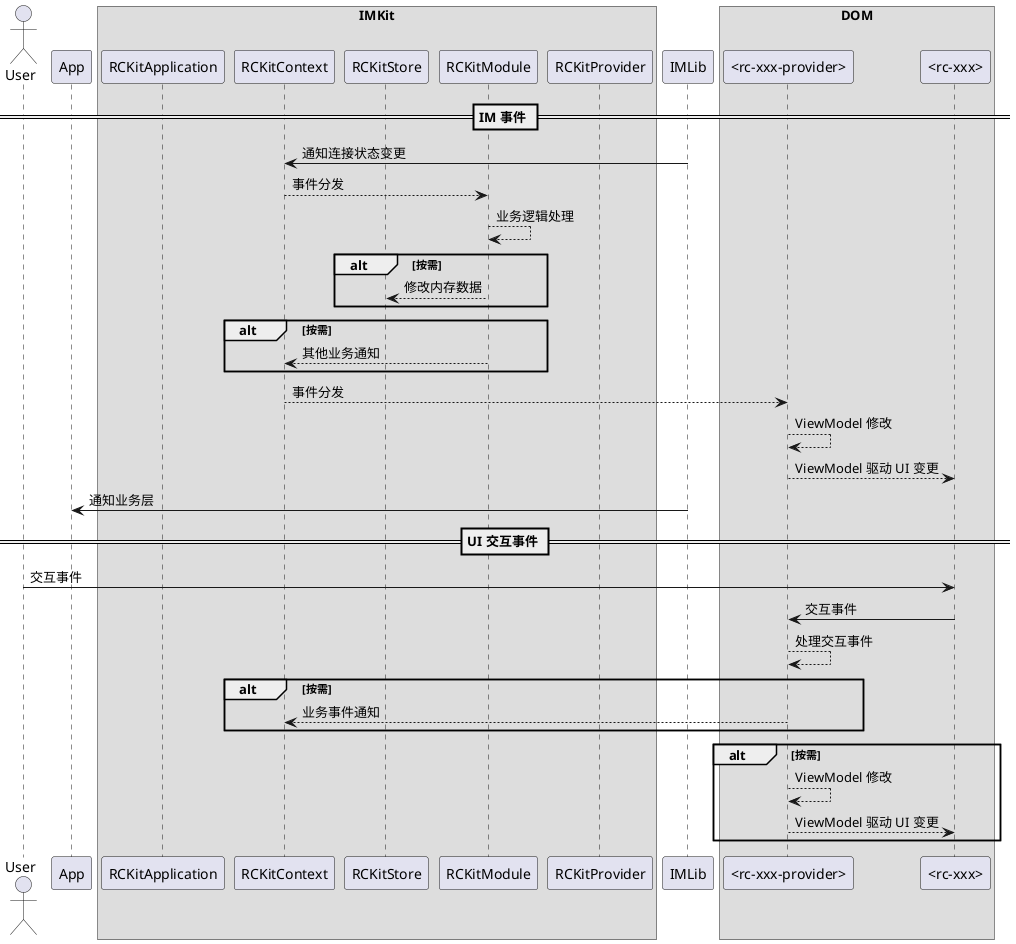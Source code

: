 @startuml flow

actor User
participant App
box IMKit
  participant RCKitApplication
  participant RCKitContext
  participant RCKitStore
  participant RCKitModule
  participant RCKitProvider
end box
participant IMLib
box DOM
  participant "<rc-xxx-provider>" as Provider
  participant "<rc-xxx>" as Comoponent
end box

== IM 事件 ==

IMLib -> RCKitContext: 通知连接状态变更
RCKitContext --> RCKitModule: 事件分发
RCKitModule --> RCKitModule: 业务逻辑处理
alt 按需
  RCKitModule --> RCKitStore: 修改内存数据
end
alt 按需
  RCKitModule --> RCKitContext: 其他业务通知
end
RCKitContext --> Provider: 事件分发
Provider --> Provider: ViewModel 修改
Provider --> Comoponent: ViewModel 驱动 UI 变更
IMLib -> App: 通知业务层

== UI 交互事件 ==

User -> Comoponent: 交互事件
Comoponent -> Provider: 交互事件
Provider --> Provider: 处理交互事件
alt 按需
  Provider --> RCKitContext: 业务事件通知
end
alt 按需
  Provider --> Provider: ViewModel 修改
  Provider --> Comoponent: ViewModel 驱动 UI 变更
end

@enduml
